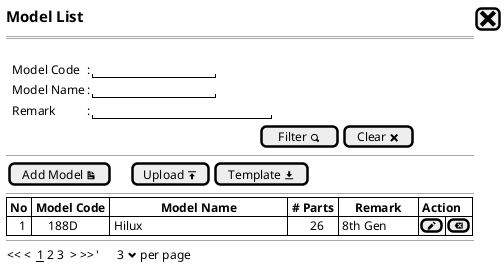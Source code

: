 @startsalt
{
  <size:15><b>Model List |[<size:25><&x>]|*
  ==
  .
  {
    .|Model Code        |: |"               "|*
    .|Model Name        |: |"               "|*
    .|Remark            |: |"                      "|*
  }
  {|                                                                                |[Filter <&magnifying-glass>]|[Clear <&x>]|}
  --
  {
  [Add Model <&document>]|.|.|.|[Upload <&data-transfer-upload>]| [Template <&data-transfer-download>]|* 
  }
  --
  {#
    | <b>No | <b>Model Code |                <b>Model Name                | <b># Parts |<b>     Remark     |<b> Action |*|*|*
    |    1  |     188D      | Hilux                                       |       26   | 8th Gen           |[<&pencil>]|[<&delete>]|*
  }
  --
  {
  << <  __1__ 2 3  > >>  |'      3 <&chevron-bottom> per page |*
  }

}
@endsalt
